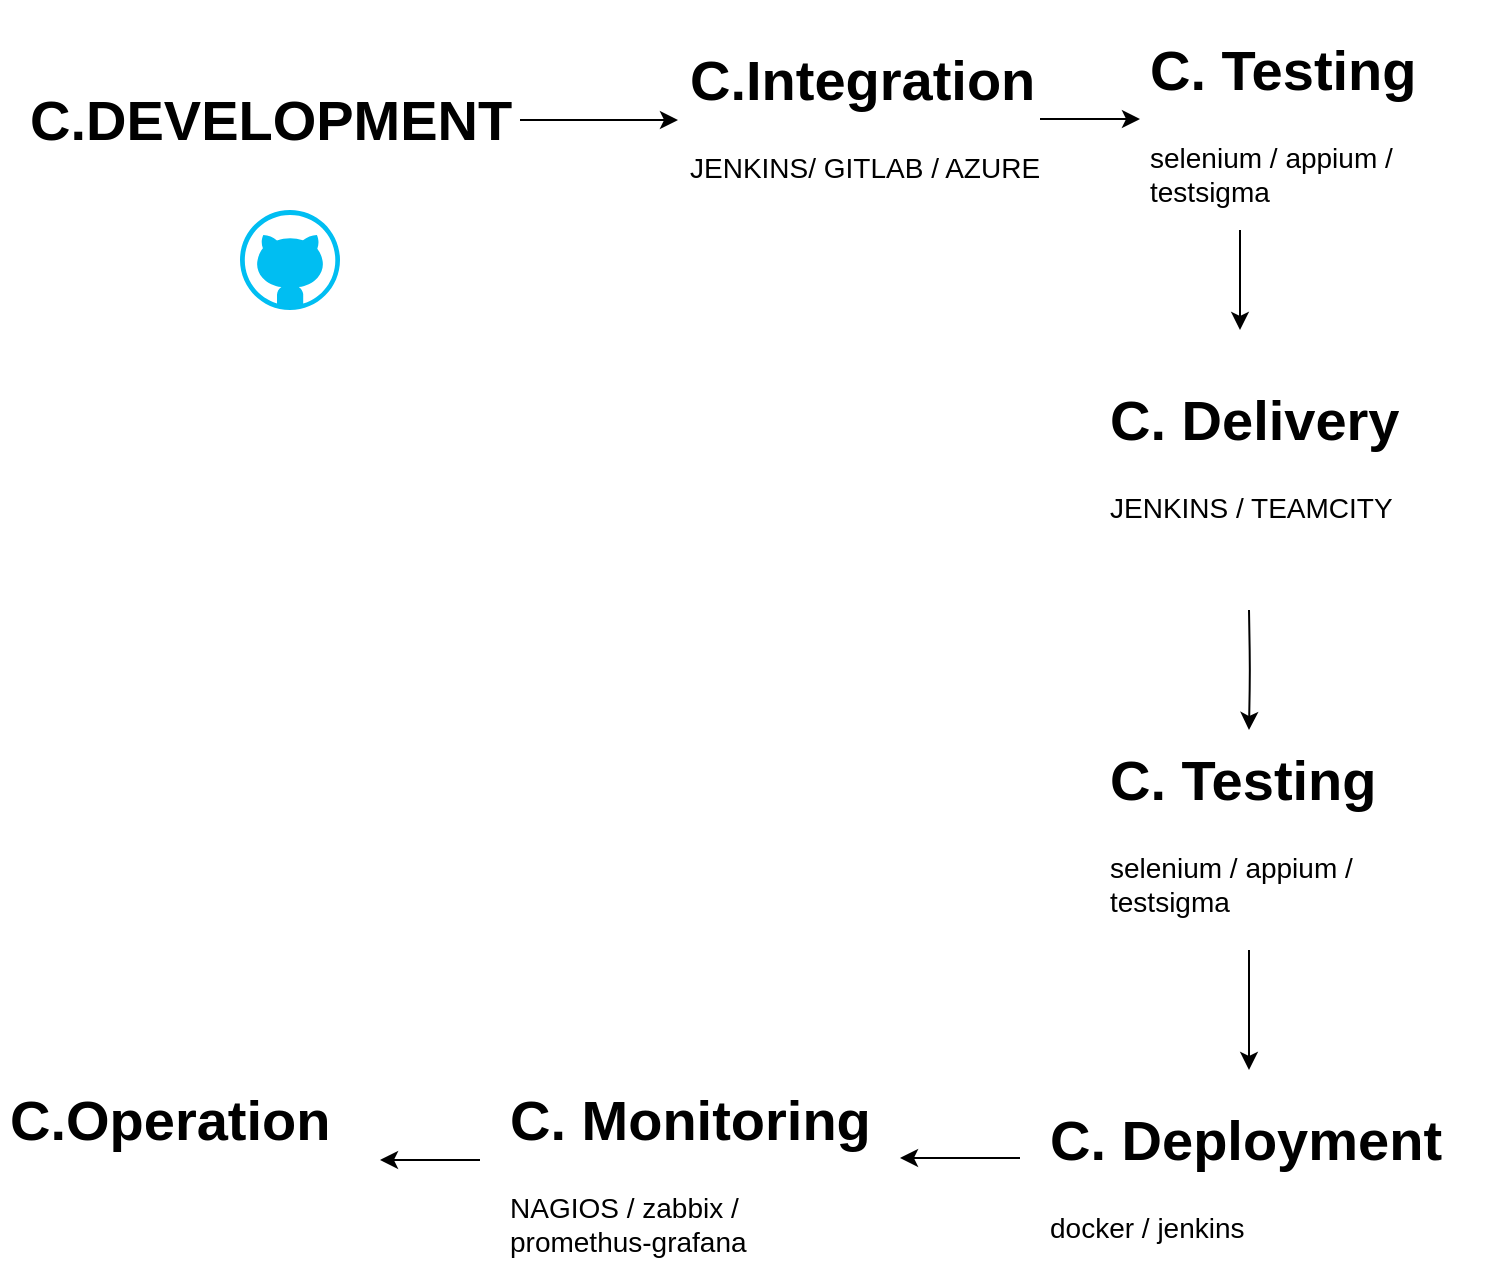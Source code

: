 <mxfile version="13.3.0" type="device"><diagram id="Ht1M8jgEwFfnCIfOTk4-" name="Page-1"><mxGraphModel dx="742" dy="448" grid="1" gridSize="10" guides="1" tooltips="1" connect="1" arrows="1" fold="1" page="1" pageScale="1" pageWidth="827" pageHeight="1169" math="0" shadow="0"><root><mxCell id="0"/><mxCell id="1" parent="0"/><mxCell id="28aPOKWtbwkxnKkT0LLc-23" style="edgeStyle=orthogonalEdgeStyle;rounded=0;orthogonalLoop=1;jettySize=auto;html=1;fontSize=14;" edge="1" parent="1" source="28aPOKWtbwkxnKkT0LLc-20"><mxGeometry relative="1" as="geometry"><mxPoint x="359" y="65" as="targetPoint"/></mxGeometry></mxCell><mxCell id="28aPOKWtbwkxnKkT0LLc-20" value="&lt;h1&gt;C.DEVELOPMENT&lt;/h1&gt;&lt;p&gt;&lt;br&gt;&lt;/p&gt;" style="text;html=1;strokeColor=none;fillColor=none;spacing=5;spacingTop=-20;whiteSpace=wrap;overflow=hidden;rounded=0;fontSize=14;" vertex="1" parent="1"><mxGeometry x="30" y="40" width="250" height="50" as="geometry"/></mxCell><mxCell id="28aPOKWtbwkxnKkT0LLc-21" value="" style="verticalLabelPosition=bottom;html=1;verticalAlign=top;align=center;strokeColor=none;fillColor=#00BEF2;shape=mxgraph.azure.github_code;pointerEvents=1;fontSize=14;" vertex="1" parent="1"><mxGeometry x="140" y="110" width="50" height="50" as="geometry"/></mxCell><mxCell id="28aPOKWtbwkxnKkT0LLc-24" value="&lt;h1&gt;C. Delivery&lt;/h1&gt;&lt;p&gt;JENKINS / TEAMCITY&lt;/p&gt;" style="text;html=1;strokeColor=none;fillColor=none;spacing=5;spacingTop=-20;whiteSpace=wrap;overflow=hidden;rounded=0;fontSize=14;" vertex="1" parent="1"><mxGeometry x="570" y="190" width="160" height="100" as="geometry"/></mxCell><mxCell id="28aPOKWtbwkxnKkT0LLc-26" value="" style="endArrow=classic;html=1;fontSize=14;" edge="1" parent="1"><mxGeometry width="50" height="50" relative="1" as="geometry"><mxPoint x="540" y="64.5" as="sourcePoint"/><mxPoint x="590" y="64.5" as="targetPoint"/></mxGeometry></mxCell><mxCell id="28aPOKWtbwkxnKkT0LLc-27" value="" style="shape=image;html=1;verticalAlign=top;verticalLabelPosition=bottom;labelBackgroundColor=#ffffff;imageAspect=0;aspect=fixed;image=https://cdn4.iconfinder.com/data/icons/logos-brands-5/24/jenkins-128.png;fontSize=14;" vertex="1" parent="1"><mxGeometry x="630" y="280" width="30" height="30" as="geometry"/></mxCell><mxCell id="28aPOKWtbwkxnKkT0LLc-29" value="&lt;h1&gt;C. Testing&lt;/h1&gt;&lt;p&gt;selenium / appium / testsigma&lt;/p&gt;" style="text;html=1;strokeColor=none;fillColor=none;spacing=5;spacingTop=-20;whiteSpace=wrap;overflow=hidden;rounded=0;fontSize=14;" vertex="1" parent="1"><mxGeometry x="570" y="370" width="160" height="100" as="geometry"/></mxCell><mxCell id="28aPOKWtbwkxnKkT0LLc-30" value="" style="endArrow=classic;html=1;fontSize=14;" edge="1" parent="1"><mxGeometry width="50" height="50" relative="1" as="geometry"><mxPoint x="644.5" y="310" as="sourcePoint"/><mxPoint x="644.5" y="370" as="targetPoint"/><Array as="points"><mxPoint x="645" y="340"/></Array></mxGeometry></mxCell><mxCell id="28aPOKWtbwkxnKkT0LLc-31" value="&lt;h1&gt;C. Deployment&lt;/h1&gt;&lt;p&gt;docker / jenkins&lt;/p&gt;" style="text;html=1;strokeColor=none;fillColor=none;spacing=5;spacingTop=-20;whiteSpace=wrap;overflow=hidden;rounded=0;fontSize=14;" vertex="1" parent="1"><mxGeometry x="540" y="550" width="230" height="90" as="geometry"/></mxCell><mxCell id="28aPOKWtbwkxnKkT0LLc-32" value="&lt;h1&gt;&lt;span&gt;C.Integration&lt;/span&gt;&lt;/h1&gt;&lt;div&gt;JENKINS/ GITLAB / AZURE&lt;/div&gt;" style="text;html=1;strokeColor=none;fillColor=none;spacing=5;spacingTop=-20;whiteSpace=wrap;overflow=hidden;rounded=0;fontSize=14;" vertex="1" parent="1"><mxGeometry x="360" y="20" width="190" height="90" as="geometry"/></mxCell><mxCell id="28aPOKWtbwkxnKkT0LLc-33" style="edgeStyle=orthogonalEdgeStyle;rounded=0;orthogonalLoop=1;jettySize=auto;html=1;exitX=0.5;exitY=1;exitDx=0;exitDy=0;fontSize=14;" edge="1" parent="1" source="28aPOKWtbwkxnKkT0LLc-32" target="28aPOKWtbwkxnKkT0LLc-32"><mxGeometry relative="1" as="geometry"/></mxCell><mxCell id="28aPOKWtbwkxnKkT0LLc-34" value="" style="endArrow=classic;html=1;fontSize=14;" edge="1" parent="1"><mxGeometry width="50" height="50" relative="1" as="geometry"><mxPoint x="640" y="120" as="sourcePoint"/><mxPoint x="640" y="170" as="targetPoint"/></mxGeometry></mxCell><mxCell id="28aPOKWtbwkxnKkT0LLc-35" value="" style="endArrow=classic;html=1;fontSize=14;" edge="1" parent="1"><mxGeometry width="50" height="50" relative="1" as="geometry"><mxPoint x="644.5" y="480" as="sourcePoint"/><mxPoint x="644.5" y="540" as="targetPoint"/></mxGeometry></mxCell><mxCell id="28aPOKWtbwkxnKkT0LLc-36" value="&lt;h1&gt;&lt;span&gt;C. Monitoring&lt;/span&gt;&lt;br&gt;&lt;/h1&gt;&lt;div&gt;&lt;span&gt;NAGIOS / zabbix / promethus-grafana&lt;/span&gt;&lt;/div&gt;" style="text;html=1;strokeColor=none;fillColor=none;spacing=5;spacingTop=-20;whiteSpace=wrap;overflow=hidden;rounded=0;fontSize=14;" vertex="1" parent="1"><mxGeometry x="270" y="540" width="190" height="100" as="geometry"/></mxCell><mxCell id="28aPOKWtbwkxnKkT0LLc-37" value="" style="endArrow=classic;html=1;fontSize=14;" edge="1" parent="1"><mxGeometry width="50" height="50" relative="1" as="geometry"><mxPoint x="530" y="584" as="sourcePoint"/><mxPoint x="470" y="584" as="targetPoint"/></mxGeometry></mxCell><mxCell id="28aPOKWtbwkxnKkT0LLc-38" value="" style="endArrow=classic;html=1;fontSize=14;" edge="1" parent="1"><mxGeometry width="50" height="50" relative="1" as="geometry"><mxPoint x="260" y="585" as="sourcePoint"/><mxPoint x="210" y="585" as="targetPoint"/></mxGeometry></mxCell><mxCell id="28aPOKWtbwkxnKkT0LLc-39" value="&lt;h1&gt;C.Operation&lt;/h1&gt;&lt;div&gt;&lt;br&gt;&lt;/div&gt;" style="text;html=1;strokeColor=none;fillColor=none;spacing=5;spacingTop=-20;whiteSpace=wrap;overflow=hidden;rounded=0;fontSize=14;" vertex="1" parent="1"><mxGeometry x="20" y="540" width="190" height="100" as="geometry"/></mxCell><mxCell id="28aPOKWtbwkxnKkT0LLc-41" value="&lt;h1&gt;C. Testing&lt;/h1&gt;&lt;p&gt;selenium / appium / testsigma&lt;/p&gt;" style="text;html=1;strokeColor=none;fillColor=none;spacing=5;spacingTop=-20;whiteSpace=wrap;overflow=hidden;rounded=0;fontSize=14;" vertex="1" parent="1"><mxGeometry x="590" y="15" width="160" height="100" as="geometry"/></mxCell></root></mxGraphModel></diagram></mxfile>